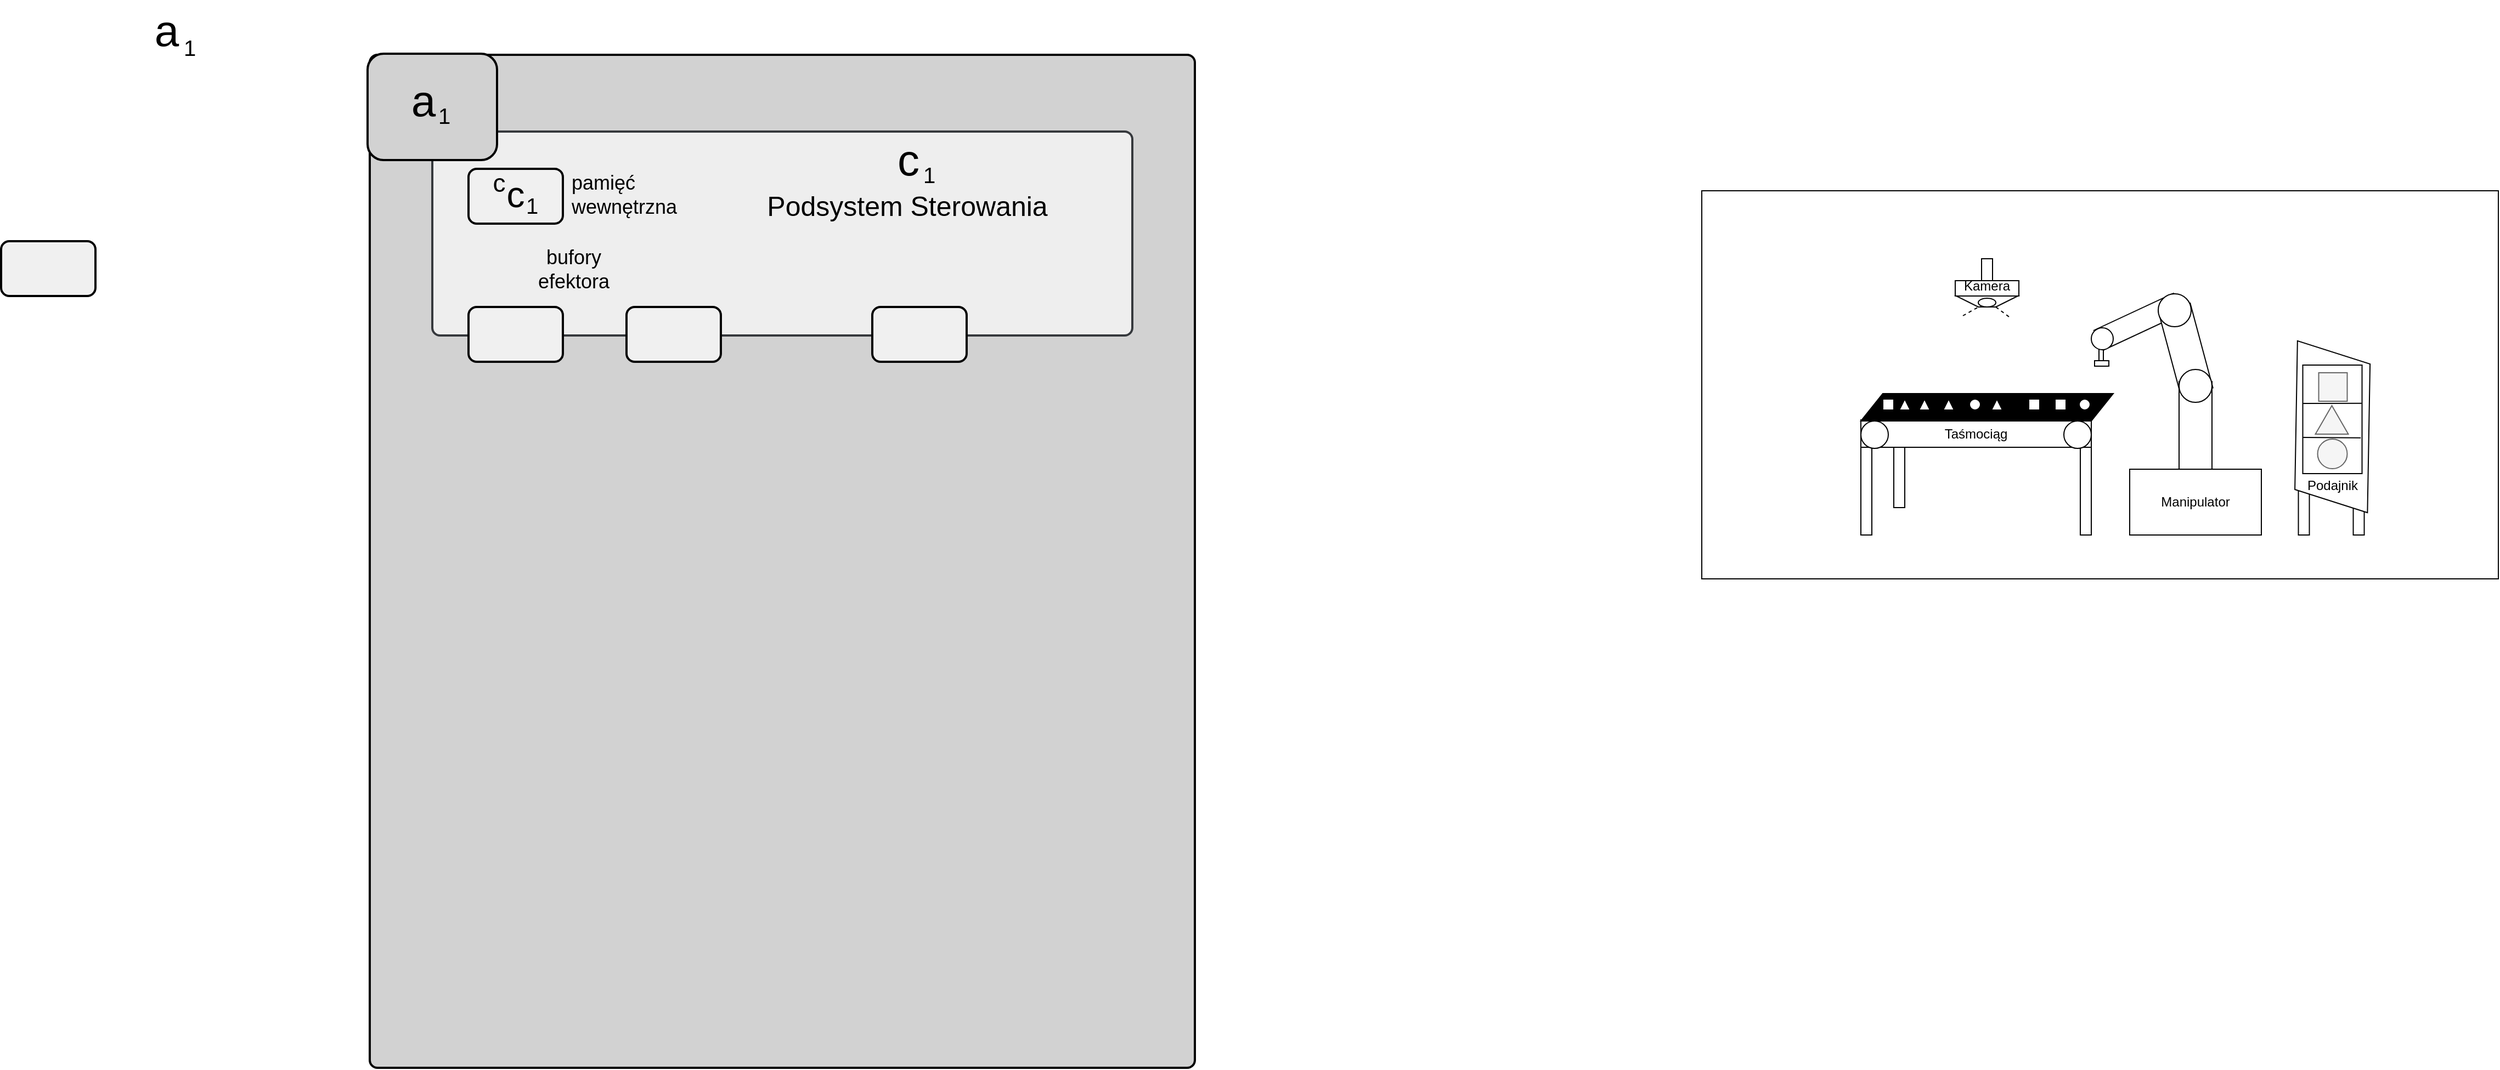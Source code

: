 <mxfile version="22.1.11" type="github">
  <diagram name="Strona-1" id="_t40CgJyZJtXVZXZAgYF">
    <mxGraphModel dx="3990" dy="804" grid="1" gridSize="2" guides="1" tooltips="1" connect="1" arrows="1" fold="1" page="1" pageScale="1" pageWidth="827" pageHeight="1169" math="0" shadow="0">
      <root>
        <mxCell id="0" />
        <mxCell id="1" parent="0" />
        <mxCell id="AmnBBp1fm2Mw9S4xVcrF-67" value="" style="rounded=0;whiteSpace=wrap;html=1;fillColor=#FFFFFF;" parent="1" vertex="1">
          <mxGeometry x="-140" y="176" width="726" height="354" as="geometry" />
        </mxCell>
        <mxCell id="AmnBBp1fm2Mw9S4xVcrF-40" value="" style="rounded=0;whiteSpace=wrap;html=1;" parent="1" vertex="1">
          <mxGeometry x="403.76" y="420.75" width="10" height="69.25" as="geometry" />
        </mxCell>
        <mxCell id="AmnBBp1fm2Mw9S4xVcrF-39" value="" style="rounded=0;whiteSpace=wrap;html=1;" parent="1" vertex="1">
          <mxGeometry x="453.76" y="450.75" width="10" height="39.25" as="geometry" />
        </mxCell>
        <mxCell id="AmnBBp1fm2Mw9S4xVcrF-9" value="" style="rounded=0;whiteSpace=wrap;html=1;" parent="1" vertex="1">
          <mxGeometry x="222" y="311" width="4" height="20" as="geometry" />
        </mxCell>
        <mxCell id="AmnBBp1fm2Mw9S4xVcrF-7" value="" style="rounded=0;whiteSpace=wrap;html=1;rotation=-115;" parent="1" vertex="1">
          <mxGeometry x="247.89" y="255.47" width="20" height="80" as="geometry" />
        </mxCell>
        <mxCell id="AmnBBp1fm2Mw9S4xVcrF-5" value="" style="rounded=0;whiteSpace=wrap;html=1;rotation=-15;" parent="1" vertex="1">
          <mxGeometry x="286" y="281" width="30" height="80" as="geometry" />
        </mxCell>
        <mxCell id="AmnBBp1fm2Mw9S4xVcrF-1" value="" style="rounded=0;whiteSpace=wrap;html=1;" parent="1" vertex="1">
          <mxGeometry x="250" y="430" width="120" height="60" as="geometry" />
        </mxCell>
        <mxCell id="AmnBBp1fm2Mw9S4xVcrF-2" value="" style="rounded=0;whiteSpace=wrap;html=1;" parent="1" vertex="1">
          <mxGeometry x="295" y="350" width="30" height="80" as="geometry" />
        </mxCell>
        <mxCell id="AmnBBp1fm2Mw9S4xVcrF-3" value="" style="ellipse;whiteSpace=wrap;html=1;aspect=fixed;" parent="1" vertex="1">
          <mxGeometry x="295" y="339" width="30" height="30" as="geometry" />
        </mxCell>
        <mxCell id="AmnBBp1fm2Mw9S4xVcrF-6" value="" style="ellipse;whiteSpace=wrap;html=1;aspect=fixed;" parent="1" vertex="1">
          <mxGeometry x="276" y="270" width="30" height="30" as="geometry" />
        </mxCell>
        <mxCell id="AmnBBp1fm2Mw9S4xVcrF-8" value="" style="ellipse;whiteSpace=wrap;html=1;aspect=fixed;" parent="1" vertex="1">
          <mxGeometry x="215" y="301" width="20" height="20" as="geometry" />
        </mxCell>
        <mxCell id="AmnBBp1fm2Mw9S4xVcrF-11" value="" style="rounded=0;whiteSpace=wrap;html=1;" parent="1" vertex="1">
          <mxGeometry x="218" y="331" width="13" height="5" as="geometry" />
        </mxCell>
        <mxCell id="AmnBBp1fm2Mw9S4xVcrF-12" value="" style="rounded=0;whiteSpace=wrap;html=1;" parent="1" vertex="1">
          <mxGeometry x="5" y="385" width="210" height="25" as="geometry" />
        </mxCell>
        <mxCell id="AmnBBp1fm2Mw9S4xVcrF-13" value="" style="shape=parallelogram;perimeter=parallelogramPerimeter;whiteSpace=wrap;html=1;fixedSize=1;fillColor=#000000;" parent="1" vertex="1">
          <mxGeometry x="5" y="361" width="230" height="25" as="geometry" />
        </mxCell>
        <mxCell id="AmnBBp1fm2Mw9S4xVcrF-14" value="" style="rounded=0;whiteSpace=wrap;html=1;" parent="1" vertex="1">
          <mxGeometry x="205" y="410" width="10" height="80" as="geometry" />
        </mxCell>
        <mxCell id="AmnBBp1fm2Mw9S4xVcrF-15" value="" style="rounded=0;whiteSpace=wrap;html=1;" parent="1" vertex="1">
          <mxGeometry x="5" y="410" width="10" height="80" as="geometry" />
        </mxCell>
        <mxCell id="AmnBBp1fm2Mw9S4xVcrF-16" value="" style="rounded=0;whiteSpace=wrap;html=1;" parent="1" vertex="1">
          <mxGeometry x="35" y="410" width="10" height="55" as="geometry" />
        </mxCell>
        <mxCell id="AmnBBp1fm2Mw9S4xVcrF-17" value="" style="ellipse;whiteSpace=wrap;html=1;aspect=fixed;fillColor=#FFFFFF;" parent="1" vertex="1">
          <mxGeometry x="190" y="386" width="25" height="25" as="geometry" />
        </mxCell>
        <mxCell id="AmnBBp1fm2Mw9S4xVcrF-18" value="" style="ellipse;whiteSpace=wrap;html=1;aspect=fixed;fillColor=#FFFFFF;" parent="1" vertex="1">
          <mxGeometry x="5" y="386" width="25" height="25" as="geometry" />
        </mxCell>
        <mxCell id="AmnBBp1fm2Mw9S4xVcrF-23" value="" style="ellipse;whiteSpace=wrap;html=1;aspect=fixed;fillColor=#FFFFFF;" parent="1" vertex="1">
          <mxGeometry x="204" y="366" width="10" height="10" as="geometry" />
        </mxCell>
        <mxCell id="AmnBBp1fm2Mw9S4xVcrF-26" value="" style="triangle;whiteSpace=wrap;html=1;fillColor=#FFFFFF;rotation=-90;" parent="1" vertex="1">
          <mxGeometry x="124" y="366" width="10" height="10" as="geometry" />
        </mxCell>
        <mxCell id="AmnBBp1fm2Mw9S4xVcrF-28" value="" style="whiteSpace=wrap;html=1;aspect=fixed;fillColor=#FFFFFF;" parent="1" vertex="1">
          <mxGeometry x="182" y="366" width="10" height="10" as="geometry" />
        </mxCell>
        <mxCell id="AmnBBp1fm2Mw9S4xVcrF-29" value="" style="whiteSpace=wrap;html=1;aspect=fixed;fillColor=#FFFFFF;" parent="1" vertex="1">
          <mxGeometry x="158" y="366" width="10" height="10" as="geometry" />
        </mxCell>
        <mxCell id="AmnBBp1fm2Mw9S4xVcrF-30" value="" style="triangle;whiteSpace=wrap;html=1;fillColor=#FFFFFF;rotation=-90;" parent="1" vertex="1">
          <mxGeometry x="80" y="366" width="10" height="10" as="geometry" />
        </mxCell>
        <mxCell id="AmnBBp1fm2Mw9S4xVcrF-31" value="" style="ellipse;whiteSpace=wrap;html=1;aspect=fixed;fillColor=#FFFFFF;" parent="1" vertex="1">
          <mxGeometry x="104" y="366" width="10" height="10" as="geometry" />
        </mxCell>
        <mxCell id="AmnBBp1fm2Mw9S4xVcrF-34" value="" style="triangle;whiteSpace=wrap;html=1;fillColor=#FFFFFF;rotation=-90;" parent="1" vertex="1">
          <mxGeometry x="58" y="366" width="10" height="10" as="geometry" />
        </mxCell>
        <mxCell id="AmnBBp1fm2Mw9S4xVcrF-36" value="" style="triangle;whiteSpace=wrap;html=1;fillColor=#FFFFFF;rotation=-90;" parent="1" vertex="1">
          <mxGeometry x="40" y="366" width="10" height="10" as="geometry" />
        </mxCell>
        <mxCell id="AmnBBp1fm2Mw9S4xVcrF-37" value="" style="whiteSpace=wrap;html=1;aspect=fixed;fillColor=#FFFFFF;" parent="1" vertex="1">
          <mxGeometry x="25" y="366" width="10" height="10" as="geometry" />
        </mxCell>
        <mxCell id="AmnBBp1fm2Mw9S4xVcrF-38" value="" style="shape=parallelogram;perimeter=parallelogramPerimeter;whiteSpace=wrap;html=1;fixedSize=1;fillColor=#FFFFFF;rotation=-89;" parent="1" vertex="1">
          <mxGeometry x="357.02" y="358" width="155.58" height="66.5" as="geometry" />
        </mxCell>
        <mxCell id="AmnBBp1fm2Mw9S4xVcrF-42" value="" style="rounded=0;whiteSpace=wrap;html=1;fillColor=#FFFFFF;rotation=-90;" parent="1" vertex="1">
          <mxGeometry x="385.26" y="357.5" width="99" height="54" as="geometry" />
        </mxCell>
        <mxCell id="AmnBBp1fm2Mw9S4xVcrF-43" value="" style="ellipse;whiteSpace=wrap;html=1;aspect=fixed;fillColor=#f5f5f5;fontColor=#333333;strokeColor=#666666;" parent="1" vertex="1">
          <mxGeometry x="421.26" y="402.5" width="27" height="27" as="geometry" />
        </mxCell>
        <mxCell id="AmnBBp1fm2Mw9S4xVcrF-44" value="" style="triangle;whiteSpace=wrap;html=1;rotation=-90;fillColor=#f5f5f5;fontColor=#333333;strokeColor=#666666;" parent="1" vertex="1">
          <mxGeometry x="421.26" y="370" width="26" height="30" as="geometry" />
        </mxCell>
        <mxCell id="AmnBBp1fm2Mw9S4xVcrF-45" value="" style="whiteSpace=wrap;html=1;aspect=fixed;fillColor=#f5f5f5;fontColor=#333333;strokeColor=#666666;" parent="1" vertex="1">
          <mxGeometry x="422.26" y="342" width="26" height="26" as="geometry" />
        </mxCell>
        <mxCell id="AmnBBp1fm2Mw9S4xVcrF-48" value="" style="endArrow=none;html=1;rounded=0;entryX=0.648;entryY=0.993;entryDx=0;entryDy=0;entryPerimeter=0;" parent="1" target="AmnBBp1fm2Mw9S4xVcrF-42" edge="1">
          <mxGeometry width="50" height="50" relative="1" as="geometry">
            <mxPoint x="407.76" y="370" as="sourcePoint" />
            <mxPoint x="457.76" y="370" as="targetPoint" />
          </mxGeometry>
        </mxCell>
        <mxCell id="AmnBBp1fm2Mw9S4xVcrF-49" value="" style="endArrow=none;html=1;rounded=0;entryX=0.329;entryY=0.978;entryDx=0;entryDy=0;entryPerimeter=0;" parent="1" target="AmnBBp1fm2Mw9S4xVcrF-42" edge="1">
          <mxGeometry width="50" height="50" relative="1" as="geometry">
            <mxPoint x="407.76" y="401" as="sourcePoint" />
            <mxPoint x="457.76" y="401" as="targetPoint" />
          </mxGeometry>
        </mxCell>
        <mxCell id="AmnBBp1fm2Mw9S4xVcrF-50" value="Manipulator" style="text;html=1;strokeColor=none;fillColor=none;align=center;verticalAlign=middle;whiteSpace=wrap;rounded=0;" parent="1" vertex="1">
          <mxGeometry x="280" y="445" width="60" height="30" as="geometry" />
        </mxCell>
        <mxCell id="AmnBBp1fm2Mw9S4xVcrF-51" value="Taśmociąg" style="text;html=1;strokeColor=none;fillColor=none;align=center;verticalAlign=middle;whiteSpace=wrap;rounded=0;" parent="1" vertex="1">
          <mxGeometry x="80" y="382.5" width="60" height="30" as="geometry" />
        </mxCell>
        <mxCell id="AmnBBp1fm2Mw9S4xVcrF-52" value="Podajnik" style="text;html=1;strokeColor=none;fillColor=none;align=center;verticalAlign=middle;whiteSpace=wrap;rounded=0;" parent="1" vertex="1">
          <mxGeometry x="404.76" y="429.5" width="60" height="30" as="geometry" />
        </mxCell>
        <mxCell id="AmnBBp1fm2Mw9S4xVcrF-53" value="" style="rounded=0;whiteSpace=wrap;html=1;fillColor=#FFFFFF;" parent="1" vertex="1">
          <mxGeometry x="91" y="258" width="58" height="14" as="geometry" />
        </mxCell>
        <mxCell id="AmnBBp1fm2Mw9S4xVcrF-57" value="" style="rounded=0;whiteSpace=wrap;html=1;fillColor=#FFFFFF;" parent="1" vertex="1">
          <mxGeometry x="115" y="238" width="10" height="20" as="geometry" />
        </mxCell>
        <mxCell id="AmnBBp1fm2Mw9S4xVcrF-59" value="" style="shape=trapezoid;perimeter=trapezoidPerimeter;whiteSpace=wrap;html=1;fixedSize=1;fillColor=#FFFFFF;rotation=-180;" parent="1" vertex="1">
          <mxGeometry x="92" y="272" width="56" height="10" as="geometry" />
        </mxCell>
        <mxCell id="AmnBBp1fm2Mw9S4xVcrF-61" value="" style="ellipse;whiteSpace=wrap;html=1;fillColor=#FFFFFF;" parent="1" vertex="1">
          <mxGeometry x="112" y="274" width="16" height="8" as="geometry" />
        </mxCell>
        <mxCell id="AmnBBp1fm2Mw9S4xVcrF-63" value="" style="endArrow=none;dashed=1;html=1;rounded=0;" parent="1" edge="1">
          <mxGeometry width="50" height="50" relative="1" as="geometry">
            <mxPoint x="98" y="290" as="sourcePoint" />
            <mxPoint x="114" y="281" as="targetPoint" />
          </mxGeometry>
        </mxCell>
        <mxCell id="AmnBBp1fm2Mw9S4xVcrF-64" value="" style="endArrow=none;dashed=1;html=1;rounded=0;" parent="1" edge="1">
          <mxGeometry width="50" height="50" relative="1" as="geometry">
            <mxPoint x="140" y="291" as="sourcePoint" />
            <mxPoint x="128" y="282" as="targetPoint" />
          </mxGeometry>
        </mxCell>
        <mxCell id="AmnBBp1fm2Mw9S4xVcrF-65" value="Kamera" style="text;html=1;strokeColor=none;fillColor=none;align=center;verticalAlign=middle;whiteSpace=wrap;rounded=0;" parent="1" vertex="1">
          <mxGeometry x="90" y="248" width="60" height="30" as="geometry" />
        </mxCell>
        <mxCell id="3dWgUOd2tAEryY-Sh1Fy-10" value="" style="rounded=1;whiteSpace=wrap;html=1;absoluteArcSize=1;arcSize=14;strokeWidth=2;fillColor=#D2D2D2;" vertex="1" parent="1">
          <mxGeometry x="-1354" y="52" width="752" height="924" as="geometry" />
        </mxCell>
        <mxCell id="3dWgUOd2tAEryY-Sh1Fy-16" value="" style="rounded=1;whiteSpace=wrap;html=1;absoluteArcSize=1;arcSize=14;strokeWidth=2;fillColor=#EEEEEE;strokeColor=#36393d;" vertex="1" parent="1">
          <mxGeometry x="-1297" y="122" width="638" height="186" as="geometry" />
        </mxCell>
        <mxCell id="3dWgUOd2tAEryY-Sh1Fy-17" value="" style="rounded=1;whiteSpace=wrap;html=1;fillColor=#D2D2D2;strokeWidth=2;" vertex="1" parent="1">
          <mxGeometry x="-1356" y="51" width="118" height="97" as="geometry" />
        </mxCell>
        <mxCell id="3dWgUOd2tAEryY-Sh1Fy-18" value="&lt;font style=&quot;font-size: 20px;&quot;&gt;1&lt;/font&gt;" style="text;html=1;strokeColor=none;fillColor=none;align=center;verticalAlign=middle;whiteSpace=wrap;rounded=0;" vertex="1" parent="1">
          <mxGeometry x="-1316" y="92" width="60" height="30" as="geometry" />
        </mxCell>
        <mxCell id="3dWgUOd2tAEryY-Sh1Fy-19" value="&lt;font face=&quot;Helvetica&quot; style=&quot;font-size: 40px;&quot;&gt;a&lt;/font&gt;" style="text;html=1;strokeColor=none;fillColor=none;align=center;verticalAlign=middle;whiteSpace=wrap;rounded=0;" vertex="1" parent="1">
          <mxGeometry x="-1338" y="66" width="66" height="54" as="geometry" />
        </mxCell>
        <mxCell id="3dWgUOd2tAEryY-Sh1Fy-23" value="&lt;font style=&quot;font-size: 40px;&quot;&gt;a&lt;/font&gt;" style="text;html=1;strokeColor=none;fillColor=none;align=center;verticalAlign=middle;whiteSpace=wrap;rounded=0;" vertex="1" parent="1">
          <mxGeometry x="-1572" y="2" width="66" height="54" as="geometry" />
        </mxCell>
        <mxCell id="3dWgUOd2tAEryY-Sh1Fy-24" value="&lt;font style=&quot;font-size: 25px;&quot;&gt;Podsystem Sterowania&lt;/font&gt;" style="text;html=1;strokeColor=none;fillColor=none;align=center;verticalAlign=middle;whiteSpace=wrap;rounded=0;" vertex="1" parent="1">
          <mxGeometry x="-1034" y="162" width="340" height="54" as="geometry" />
        </mxCell>
        <mxCell id="3dWgUOd2tAEryY-Sh1Fy-26" value="&lt;font style=&quot;font-size: 20px;&quot;&gt;1&lt;/font&gt;" style="text;html=1;strokeColor=none;fillColor=none;align=center;verticalAlign=middle;whiteSpace=wrap;rounded=0;" vertex="1" parent="1">
          <mxGeometry x="-874" y="146" width="60" height="30" as="geometry" />
        </mxCell>
        <mxCell id="3dWgUOd2tAEryY-Sh1Fy-27" value="&lt;font style=&quot;font-size: 40px;&quot;&gt;c&lt;/font&gt;" style="text;html=1;strokeColor=none;fillColor=none;align=center;verticalAlign=middle;whiteSpace=wrap;rounded=0;" vertex="1" parent="1">
          <mxGeometry x="-896" y="120" width="66" height="54" as="geometry" />
        </mxCell>
        <mxCell id="3dWgUOd2tAEryY-Sh1Fy-28" value="" style="rounded=1;whiteSpace=wrap;html=1;fillColor=#F0F0F0;strokeWidth=2;" vertex="1" parent="1">
          <mxGeometry x="-1264" y="156" width="86" height="50" as="geometry" />
        </mxCell>
        <mxCell id="3dWgUOd2tAEryY-Sh1Fy-29" value="&lt;font style=&quot;font-size: 33px;&quot;&gt;c&lt;/font&gt;" style="text;html=1;strokeColor=none;fillColor=none;align=center;verticalAlign=middle;whiteSpace=wrap;rounded=0;" vertex="1" parent="1">
          <mxGeometry x="-1251" y="164" width="60" height="30" as="geometry" />
        </mxCell>
        <mxCell id="3dWgUOd2tAEryY-Sh1Fy-30" value="&lt;font style=&quot;font-size: 23px;&quot;&gt;c&lt;/font&gt;" style="text;html=1;strokeColor=none;fillColor=none;align=center;verticalAlign=middle;whiteSpace=wrap;rounded=0;" vertex="1" parent="1">
          <mxGeometry x="-1266" y="154" width="60" height="30" as="geometry" />
        </mxCell>
        <mxCell id="3dWgUOd2tAEryY-Sh1Fy-31" value="&lt;font style=&quot;font-size: 20px;&quot;&gt;1&lt;/font&gt;" style="text;html=1;strokeColor=none;fillColor=none;align=center;verticalAlign=middle;whiteSpace=wrap;rounded=0;" vertex="1" parent="1">
          <mxGeometry x="-1548" y="30" width="60" height="30" as="geometry" />
        </mxCell>
        <mxCell id="3dWgUOd2tAEryY-Sh1Fy-32" value="&lt;font style=&quot;font-size: 20px;&quot;&gt;1&lt;/font&gt;" style="text;html=1;strokeColor=none;fillColor=none;align=center;verticalAlign=middle;whiteSpace=wrap;rounded=0;" vertex="1" parent="1">
          <mxGeometry x="-1236" y="174" width="60" height="30" as="geometry" />
        </mxCell>
        <mxCell id="3dWgUOd2tAEryY-Sh1Fy-33" value="&lt;div align=&quot;left&quot;&gt;&lt;font style=&quot;font-size: 18px;&quot;&gt;pamięć wewnętrzna&lt;/font&gt;&lt;/div&gt;" style="text;html=1;strokeColor=none;fillColor=none;align=left;verticalAlign=middle;whiteSpace=wrap;rounded=0;" vertex="1" parent="1">
          <mxGeometry x="-1172" y="158" width="86" height="44" as="geometry" />
        </mxCell>
        <mxCell id="3dWgUOd2tAEryY-Sh1Fy-34" value="&lt;font style=&quot;font-size: 18px;&quot;&gt;bufory efektora&lt;br&gt;&lt;/font&gt;" style="text;html=1;strokeColor=none;fillColor=none;align=center;verticalAlign=middle;whiteSpace=wrap;rounded=0;" vertex="1" parent="1">
          <mxGeometry x="-1198" y="233" width="60" height="30" as="geometry" />
        </mxCell>
        <mxCell id="3dWgUOd2tAEryY-Sh1Fy-35" value="" style="rounded=1;whiteSpace=wrap;html=1;strokeWidth=2;fillColor=#F0F0F0;" vertex="1" parent="1">
          <mxGeometry x="-1690" y="222" width="86" height="50" as="geometry" />
        </mxCell>
        <mxCell id="3dWgUOd2tAEryY-Sh1Fy-36" value="" style="rounded=1;whiteSpace=wrap;html=1;strokeWidth=2;fillColor=#F0F0F0;" vertex="1" parent="1">
          <mxGeometry x="-1264" y="282" width="86" height="50" as="geometry" />
        </mxCell>
        <mxCell id="3dWgUOd2tAEryY-Sh1Fy-37" value="" style="rounded=1;whiteSpace=wrap;html=1;strokeWidth=2;fillColor=#F0F0F0;" vertex="1" parent="1">
          <mxGeometry x="-1120" y="282" width="86" height="50" as="geometry" />
        </mxCell>
        <mxCell id="3dWgUOd2tAEryY-Sh1Fy-38" value="" style="rounded=1;whiteSpace=wrap;html=1;strokeWidth=2;fillColor=#F0F0F0;" vertex="1" parent="1">
          <mxGeometry x="-896" y="282" width="86" height="50" as="geometry" />
        </mxCell>
      </root>
    </mxGraphModel>
  </diagram>
</mxfile>
